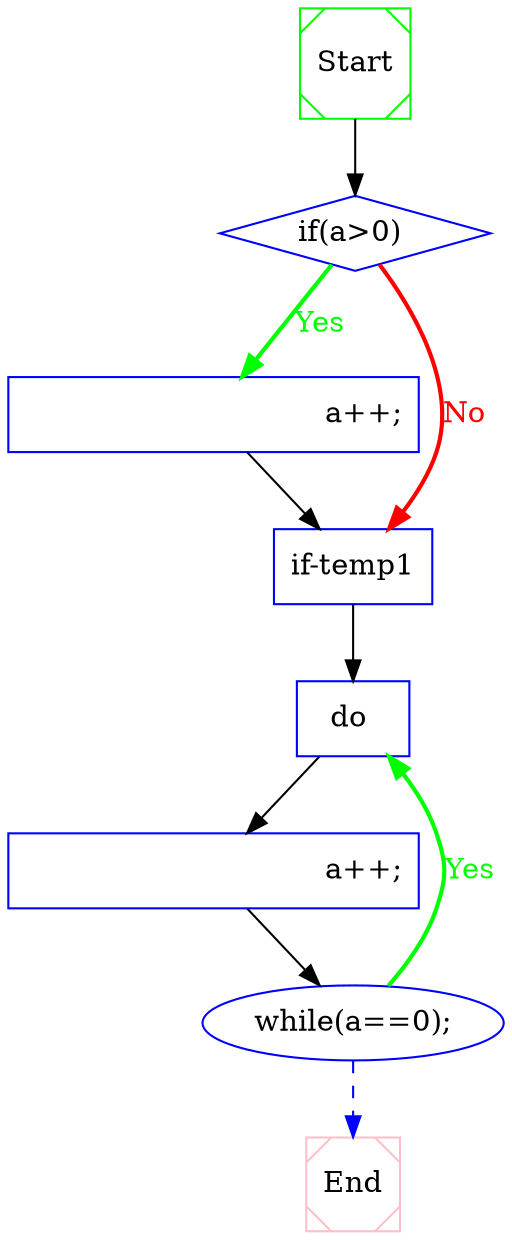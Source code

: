 digraph CFG {
 1  [shape = Msquare, color = green, label = "Start", ]
 2  [shape = diamond, color = blue, label = "if(a>0) ", ]
 3  [shape = box, color = blue, label = "				a++;", ]
 4  [shape = box, color = blue, label = "if-temp1", ]
 5  [shape = box, color = blue, label = "do ", ]
 6  [shape = box, color = blue, label = "				a++;", ]
 7  [shape = ellipse, color = blue, label = "while(a==0);", ]
 8  [shape = Msquare, color = pink, label = "End", ]
 1  ->  2  [style = solid, label="", fillcolor = black, color = black, fontcolor = black]

 2  ->  4  [style = bold, label="No", fillcolor = red, color = red, fontcolor = red]
 2  ->  3  [style = bold, label="Yes", fillcolor = green, color = green, fontcolor = green]

 3  ->  4  [style = solid, label="", fillcolor = black, color = black, fontcolor = black]

 4  ->  5  [style = solid, label="", fillcolor = black, color = black, fontcolor = black]

 5  ->  6  [style = solid, label="", fillcolor = black, color = black, fontcolor = black]

 6  ->  7  [style = solid, label="", fillcolor = black, color = black, fontcolor = black]

 7  ->  8  [style = dashed, label="", fillcolor = blue, color = blue, fontcolor = blue]
 7  ->  5  [style = bold, label="Yes", fillcolor = green, color = green, fontcolor = green]


}